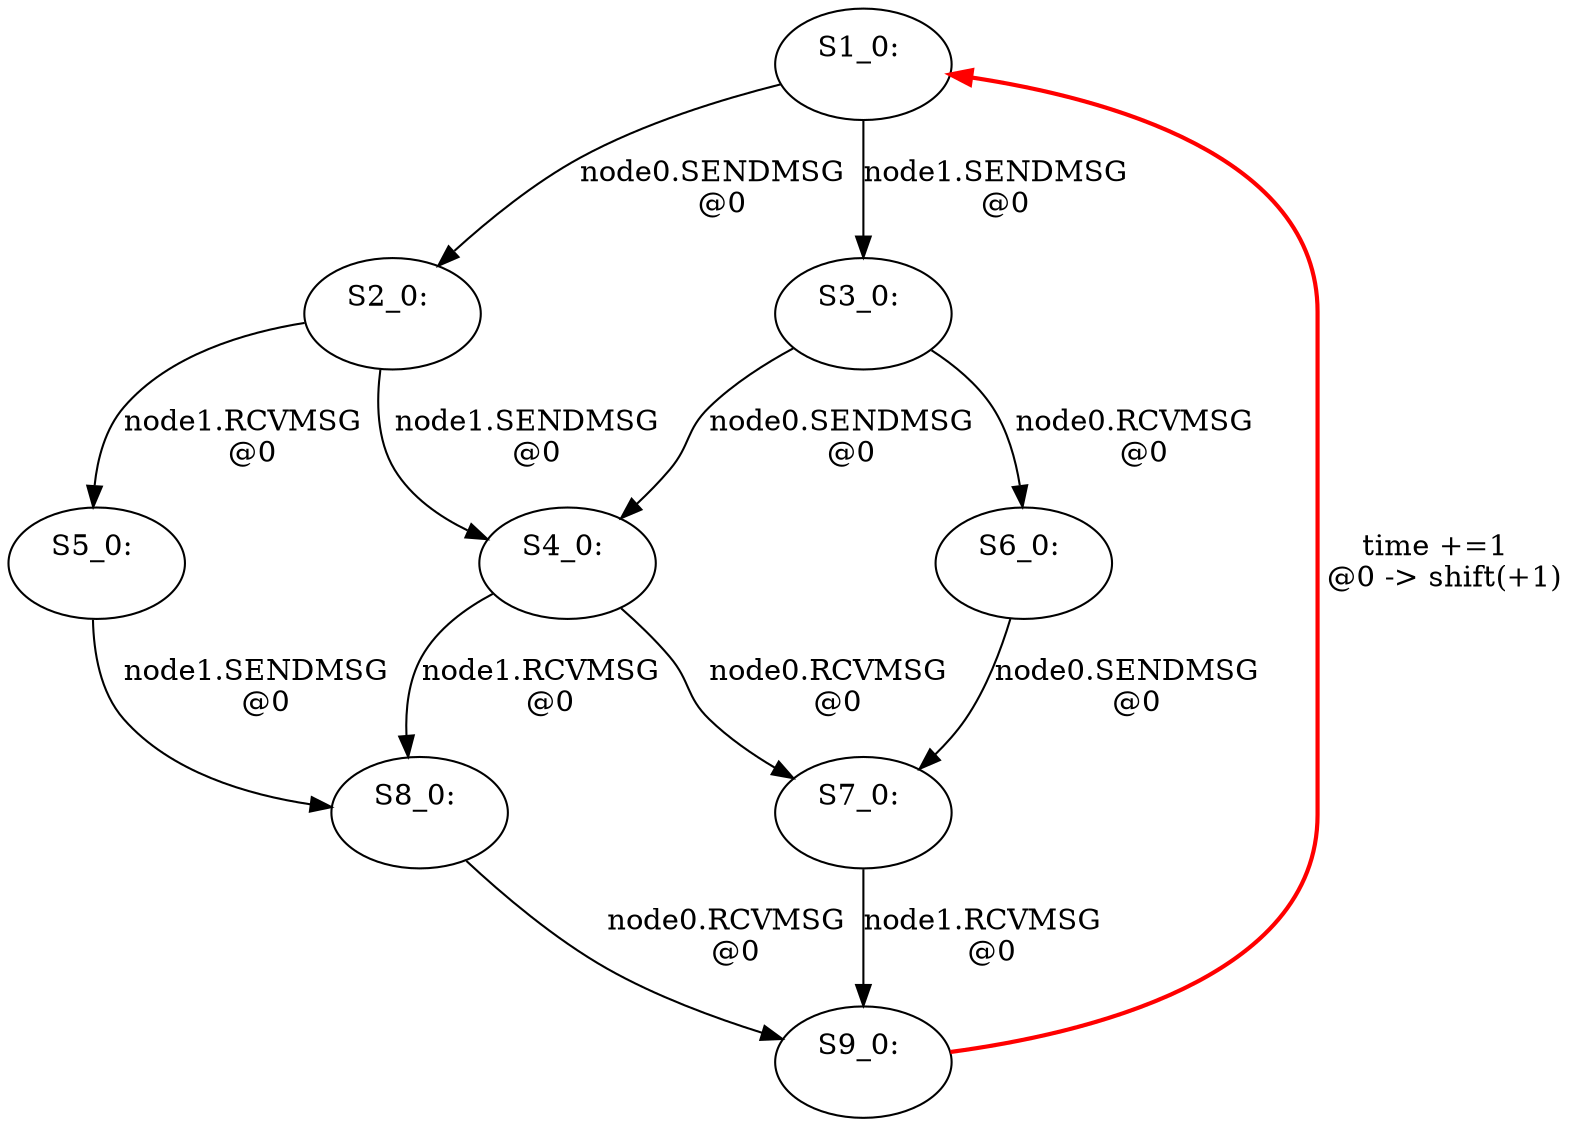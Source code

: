 digraph html {
S1_0[label="S1_0: \n "];
S2_0[label="S2_0: \n "];
S1_0 -> S2_0[label="node0.SENDMSG \n @0"];
S3_0[label="S3_0: \n "];
S1_0 -> S3_0[label="node1.SENDMSG \n @0"];
S4_0[label="S4_0: \n "];
S2_0 -> S4_0[label="node1.SENDMSG \n @0"];
S5_0[label="S5_0: \n "];
S2_0 -> S5_0[label="node1.RCVMSG \n @0"];
S3_0 -> S4_0[label="node0.SENDMSG \n @0"];
S6_0[label="S6_0: \n "];
S3_0 -> S6_0[label="node0.RCVMSG \n @0"];
S7_0[label="S7_0: \n "];
S4_0 -> S7_0[label="node0.RCVMSG \n @0"];
S8_0[label="S8_0: \n "];
S4_0 -> S8_0[label="node1.RCVMSG \n @0"];
S5_0 -> S8_0[label="node1.SENDMSG \n @0"];
S6_0 -> S7_0[label="node0.SENDMSG \n @0"];
S9_0[label="S9_0: \n "];
S9_0 -> S1_0[label="time +=1 \n @0 -> shift(+1)", style="bold", color="red"];
S8_0 -> S9_0[label="node0.RCVMSG \n @0"];
S7_0 -> S9_0[label="node1.RCVMSG \n @0"];
}